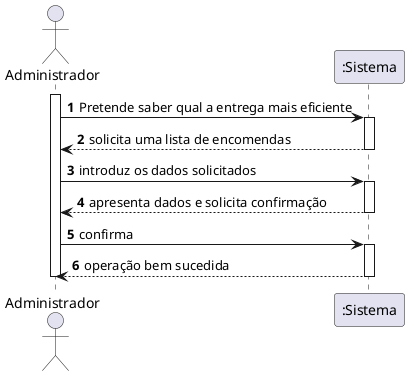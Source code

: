 @startuml
autonumber
actor "Administrador" as UNR

activate UNR
UNR -> ":Sistema" : Pretende saber qual a entrega mais eficiente
activate ":Sistema"
":Sistema" --> UNR : solicita uma lista de encomendas
deactivate ":Sistema"


UNR -> ":Sistema" : introduz os dados solicitados
activate ":Sistema"
":Sistema" --> UNR : apresenta dados e solicita confirmação
deactivate ":Sistema"

UNR -> ":Sistema" : confirma
activate ":Sistema"
":Sistema" --> UNR : operação bem sucedida
deactivate ":Sistema"

deactivate UNR
@enduml
